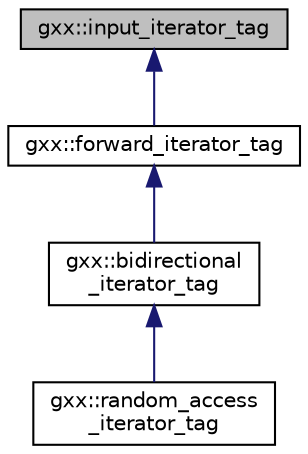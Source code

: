 digraph "gxx::input_iterator_tag"
{
  edge [fontname="Helvetica",fontsize="10",labelfontname="Helvetica",labelfontsize="10"];
  node [fontname="Helvetica",fontsize="10",shape=record];
  Node1 [label="gxx::input_iterator_tag",height=0.2,width=0.4,color="black", fillcolor="grey75", style="filled", fontcolor="black"];
  Node1 -> Node2 [dir="back",color="midnightblue",fontsize="10",style="solid"];
  Node2 [label="gxx::forward_iterator_tag",height=0.2,width=0.4,color="black", fillcolor="white", style="filled",URL="$structgxx_1_1forward__iterator__tag.html",tooltip="Forward iterators support a superset of input iterator operations. "];
  Node2 -> Node3 [dir="back",color="midnightblue",fontsize="10",style="solid"];
  Node3 [label="gxx::bidirectional\l_iterator_tag",height=0.2,width=0.4,color="black", fillcolor="white", style="filled",URL="$structgxx_1_1bidirectional__iterator__tag.html"];
  Node3 -> Node4 [dir="back",color="midnightblue",fontsize="10",style="solid"];
  Node4 [label="gxx::random_access\l_iterator_tag",height=0.2,width=0.4,color="black", fillcolor="white", style="filled",URL="$structgxx_1_1random__access__iterator__tag.html"];
}
